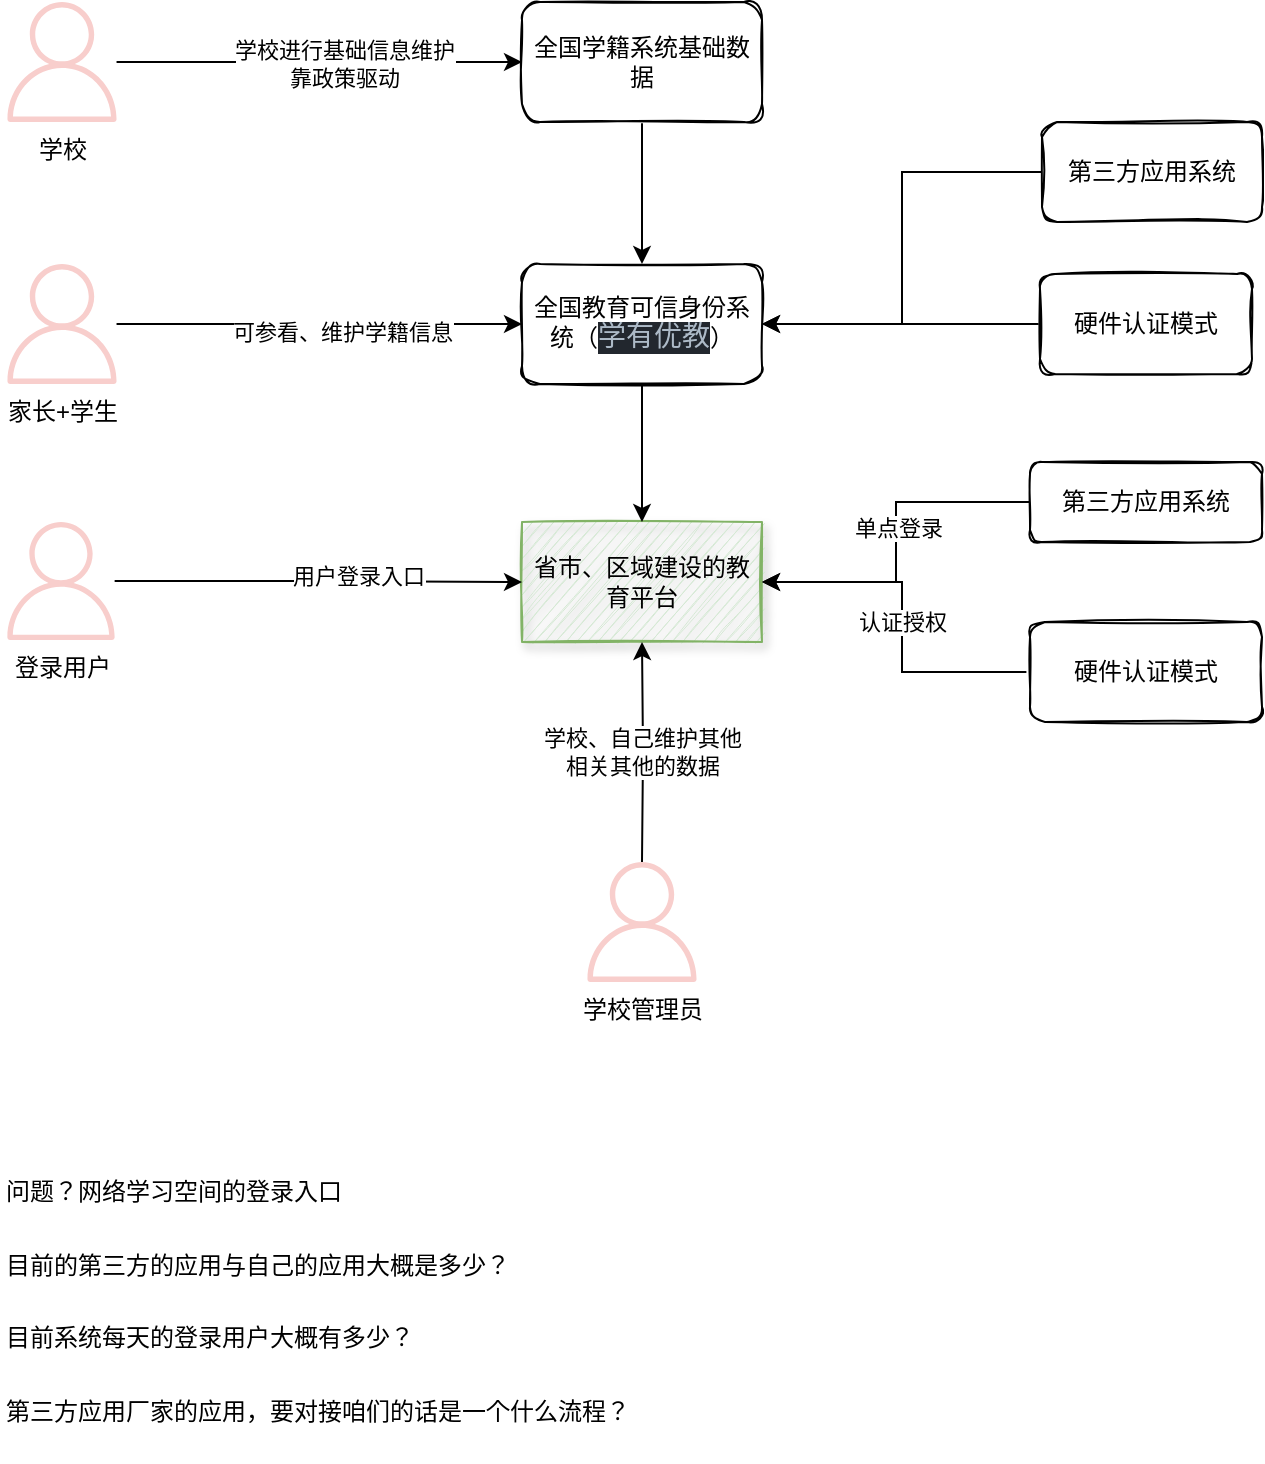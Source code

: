 <mxfile version="19.0.3" type="device"><diagram id="xT6pFtwLiGiTjBDU47YP" name="第 1 页"><mxGraphModel dx="1208" dy="737" grid="1" gridSize="10" guides="1" tooltips="1" connect="1" arrows="1" fold="1" page="1" pageScale="1" pageWidth="3300" pageHeight="4681" math="0" shadow="0"><root><mxCell id="0"/><mxCell id="1" parent="0"/><mxCell id="G3k3rQtNmexxS5RkvfvI-2" value="省市、区域建设的教育平台" style="rounded=0;whiteSpace=wrap;html=1;sketch=1;shadow=1;fillColor=#d5e8d4;strokeColor=#82b366;" parent="1" vertex="1"><mxGeometry x="730" y="490" width="120" height="60" as="geometry"/></mxCell><mxCell id="G3k3rQtNmexxS5RkvfvI-4" style="edgeStyle=orthogonalEdgeStyle;rounded=0;orthogonalLoop=1;jettySize=auto;html=1;startArrow=none;" parent="1" source="kojmYiY_IoEMQFduKIUS-7" target="G3k3rQtNmexxS5RkvfvI-2" edge="1"><mxGeometry relative="1" as="geometry"><mxPoint x="490" y="520" as="sourcePoint"/></mxGeometry></mxCell><mxCell id="G3k3rQtNmexxS5RkvfvI-5" value="用户登录入口" style="edgeLabel;html=1;align=center;verticalAlign=middle;resizable=0;points=[];" parent="G3k3rQtNmexxS5RkvfvI-4" vertex="1" connectable="0"><mxGeometry x="0.197" y="3" relative="1" as="geometry"><mxPoint as="offset"/></mxGeometry></mxCell><mxCell id="G3k3rQtNmexxS5RkvfvI-8" value="问题？网络学习空间的登录入口" style="text;html=1;strokeColor=none;fillColor=none;align=left;verticalAlign=middle;whiteSpace=wrap;rounded=0;flipH=1;flipV=1;" parent="1" vertex="1"><mxGeometry x="470" y="800" width="320" height="50" as="geometry"/></mxCell><mxCell id="G3k3rQtNmexxS5RkvfvI-10" value="第三方应用厂家的应用，要对接咱们的话是一个什么流程？" style="text;html=1;strokeColor=none;fillColor=none;align=left;verticalAlign=middle;whiteSpace=wrap;rounded=0;flipH=1;flipV=1;" parent="1" vertex="1"><mxGeometry x="470" y="910" width="320" height="50" as="geometry"/></mxCell><mxCell id="G3k3rQtNmexxS5RkvfvI-11" value="目前系统每天的登录用户大概有多少？" style="text;html=1;strokeColor=none;fillColor=none;align=left;verticalAlign=middle;whiteSpace=wrap;rounded=0;flipH=1;flipV=1;" parent="1" vertex="1"><mxGeometry x="470" y="873" width="320" height="50" as="geometry"/></mxCell><mxCell id="G3k3rQtNmexxS5RkvfvI-12" value="目前的第三方的应用与自己的应用大概是多少？" style="text;html=1;strokeColor=none;fillColor=none;align=left;verticalAlign=middle;whiteSpace=wrap;rounded=0;flipH=1;flipV=1;" parent="1" vertex="1"><mxGeometry x="470" y="837" width="320" height="50" as="geometry"/></mxCell><mxCell id="G3k3rQtNmexxS5RkvfvI-17" value="学校、自己维护其他&lt;br&gt;相关其他的数据" style="edgeStyle=orthogonalEdgeStyle;rounded=0;orthogonalLoop=1;jettySize=auto;html=1;exitX=0.5;exitY=0;exitDx=0;exitDy=0;exitPerimeter=0;" parent="1" target="G3k3rQtNmexxS5RkvfvI-2" edge="1"><mxGeometry relative="1" as="geometry"><mxPoint x="790" y="660" as="sourcePoint"/></mxGeometry></mxCell><mxCell id="G3k3rQtNmexxS5RkvfvI-19" style="edgeStyle=orthogonalEdgeStyle;rounded=0;orthogonalLoop=1;jettySize=auto;html=1;exitX=0;exitY=0.5;exitDx=0;exitDy=0;entryX=1;entryY=0.5;entryDx=0;entryDy=0;" parent="1" source="G3k3rQtNmexxS5RkvfvI-18" target="G3k3rQtNmexxS5RkvfvI-2" edge="1"><mxGeometry relative="1" as="geometry"/></mxCell><mxCell id="G3k3rQtNmexxS5RkvfvI-20" value="单点登录" style="edgeLabel;html=1;align=center;verticalAlign=middle;resizable=0;points=[];" parent="G3k3rQtNmexxS5RkvfvI-19" vertex="1" connectable="0"><mxGeometry x="-0.08" y="1" relative="1" as="geometry"><mxPoint as="offset"/></mxGeometry></mxCell><mxCell id="G3k3rQtNmexxS5RkvfvI-18" value="第三方应用系统" style="rounded=1;whiteSpace=wrap;html=1;sketch=1;" parent="1" vertex="1"><mxGeometry x="984" y="460" width="116" height="40" as="geometry"/></mxCell><mxCell id="kojmYiY_IoEMQFduKIUS-3" style="edgeStyle=orthogonalEdgeStyle;rounded=0;orthogonalLoop=1;jettySize=auto;html=1;exitX=0.5;exitY=1;exitDx=0;exitDy=0;" parent="1" source="kojmYiY_IoEMQFduKIUS-1" target="G3k3rQtNmexxS5RkvfvI-2" edge="1"><mxGeometry relative="1" as="geometry"/></mxCell><mxCell id="kojmYiY_IoEMQFduKIUS-1" value="全国教育可信身份系统（&lt;span style=&quot;background-color: rgb(34, 39, 46); color: rgb(173, 186, 199); font-family: Consolas, &amp;quot;Courier New&amp;quot;, monospace; font-size: 14px;&quot;&gt;学有优教&lt;/span&gt;&lt;span style=&quot;background-color: initial;&quot;&gt;）&lt;/span&gt;" style="rounded=1;whiteSpace=wrap;html=1;sketch=1;" parent="1" vertex="1"><mxGeometry x="730" y="361" width="120" height="60" as="geometry"/></mxCell><mxCell id="kojmYiY_IoEMQFduKIUS-7" value="登录用户" style="sketch=0;outlineConnect=0;fillColor=#f8cecc;strokeColor=#b85450;dashed=0;verticalLabelPosition=bottom;verticalAlign=top;align=center;html=1;fontSize=12;fontStyle=0;aspect=fixed;pointerEvents=1;shape=mxgraph.aws4.user;" parent="1" vertex="1"><mxGeometry x="470" y="490" width="59" height="59" as="geometry"/></mxCell><mxCell id="kojmYiY_IoEMQFduKIUS-9" style="edgeStyle=orthogonalEdgeStyle;rounded=0;orthogonalLoop=1;jettySize=auto;html=1;exitX=0.5;exitY=1;exitDx=0;exitDy=0;" parent="1" source="kojmYiY_IoEMQFduKIUS-8" target="kojmYiY_IoEMQFduKIUS-1" edge="1"><mxGeometry relative="1" as="geometry"/></mxCell><mxCell id="kojmYiY_IoEMQFduKIUS-8" value="全国学籍系统基础数据" style="rounded=1;whiteSpace=wrap;html=1;sketch=1;" parent="1" vertex="1"><mxGeometry x="730" y="230" width="120" height="60" as="geometry"/></mxCell><mxCell id="kojmYiY_IoEMQFduKIUS-11" style="edgeStyle=orthogonalEdgeStyle;rounded=0;orthogonalLoop=1;jettySize=auto;html=1;entryX=0;entryY=0.5;entryDx=0;entryDy=0;" parent="1" source="kojmYiY_IoEMQFduKIUS-10" target="kojmYiY_IoEMQFduKIUS-8" edge="1"><mxGeometry relative="1" as="geometry"><mxPoint x="720" y="260" as="targetPoint"/></mxGeometry></mxCell><mxCell id="kojmYiY_IoEMQFduKIUS-12" value="学校进行基础信息维护&lt;br&gt;靠政策驱动" style="edgeLabel;html=1;align=center;verticalAlign=middle;resizable=0;points=[];" parent="kojmYiY_IoEMQFduKIUS-11" vertex="1" connectable="0"><mxGeometry x="0.117" y="-1" relative="1" as="geometry"><mxPoint as="offset"/></mxGeometry></mxCell><mxCell id="kojmYiY_IoEMQFduKIUS-10" value="学校" style="sketch=0;outlineConnect=0;fillColor=#f8cecc;strokeColor=#b85450;dashed=0;verticalLabelPosition=bottom;verticalAlign=top;align=center;html=1;fontSize=12;fontStyle=0;aspect=fixed;pointerEvents=1;shape=mxgraph.aws4.user;" parent="1" vertex="1"><mxGeometry x="470" y="230" width="60" height="60" as="geometry"/></mxCell><mxCell id="kojmYiY_IoEMQFduKIUS-14" value="学校管理员" style="sketch=0;outlineConnect=0;fillColor=#f8cecc;strokeColor=#b85450;dashed=0;verticalLabelPosition=bottom;verticalAlign=top;align=center;html=1;fontSize=12;fontStyle=0;aspect=fixed;pointerEvents=1;shape=mxgraph.aws4.user;" parent="1" vertex="1"><mxGeometry x="760" y="660" width="60" height="60" as="geometry"/></mxCell><mxCell id="kojmYiY_IoEMQFduKIUS-17" value="认证授权" style="edgeStyle=orthogonalEdgeStyle;rounded=0;orthogonalLoop=1;jettySize=auto;html=1;exitX=0;exitY=0.5;exitDx=0;exitDy=0;entryX=1;entryY=0.5;entryDx=0;entryDy=0;" parent="1" source="kojmYiY_IoEMQFduKIUS-15" target="G3k3rQtNmexxS5RkvfvI-2" edge="1"><mxGeometry relative="1" as="geometry"><Array as="points"><mxPoint x="920" y="565"/><mxPoint x="920" y="520"/></Array></mxGeometry></mxCell><mxCell id="kojmYiY_IoEMQFduKIUS-15" value="硬件认证模式" style="rounded=1;whiteSpace=wrap;html=1;sketch=1;" parent="1" vertex="1"><mxGeometry x="984" y="540" width="116" height="50" as="geometry"/></mxCell><mxCell id="kojmYiY_IoEMQFduKIUS-21" style="edgeStyle=orthogonalEdgeStyle;rounded=0;orthogonalLoop=1;jettySize=auto;html=1;" parent="1" source="kojmYiY_IoEMQFduKIUS-18" target="kojmYiY_IoEMQFduKIUS-1" edge="1"><mxGeometry relative="1" as="geometry"><mxPoint x="860" y="390" as="targetPoint"/></mxGeometry></mxCell><mxCell id="kojmYiY_IoEMQFduKIUS-18" value="硬件认证模式" style="rounded=1;whiteSpace=wrap;html=1;sketch=1;" parent="1" vertex="1"><mxGeometry x="989" y="366" width="106" height="50" as="geometry"/></mxCell><mxCell id="kojmYiY_IoEMQFduKIUS-20" style="edgeStyle=orthogonalEdgeStyle;rounded=0;orthogonalLoop=1;jettySize=auto;html=1;entryX=0;entryY=0.5;entryDx=0;entryDy=0;" parent="1" source="kojmYiY_IoEMQFduKIUS-19" target="kojmYiY_IoEMQFduKIUS-1" edge="1"><mxGeometry relative="1" as="geometry"/></mxCell><mxCell id="kojmYiY_IoEMQFduKIUS-22" value="可参看、维护学籍信息" style="edgeLabel;html=1;align=center;verticalAlign=middle;resizable=0;points=[];" parent="kojmYiY_IoEMQFduKIUS-20" vertex="1" connectable="0"><mxGeometry x="0.109" y="-4" relative="1" as="geometry"><mxPoint as="offset"/></mxGeometry></mxCell><mxCell id="kojmYiY_IoEMQFduKIUS-19" value="家长+学生" style="sketch=0;outlineConnect=0;fillColor=#f8cecc;strokeColor=#b85450;dashed=0;verticalLabelPosition=bottom;verticalAlign=top;align=center;html=1;fontSize=12;fontStyle=0;aspect=fixed;pointerEvents=1;shape=mxgraph.aws4.user;" parent="1" vertex="1"><mxGeometry x="470" y="361" width="60" height="60" as="geometry"/></mxCell><mxCell id="l-Y4hWKoYYoWmdVS6D91-2" style="edgeStyle=orthogonalEdgeStyle;rounded=0;orthogonalLoop=1;jettySize=auto;html=1;entryX=1;entryY=0.5;entryDx=0;entryDy=0;" edge="1" parent="1" source="l-Y4hWKoYYoWmdVS6D91-1" target="kojmYiY_IoEMQFduKIUS-1"><mxGeometry relative="1" as="geometry"/></mxCell><mxCell id="l-Y4hWKoYYoWmdVS6D91-1" value="第三方应用系统" style="rounded=1;whiteSpace=wrap;html=1;sketch=1;" vertex="1" parent="1"><mxGeometry x="990" y="290" width="110" height="50" as="geometry"/></mxCell></root></mxGraphModel></diagram></mxfile>